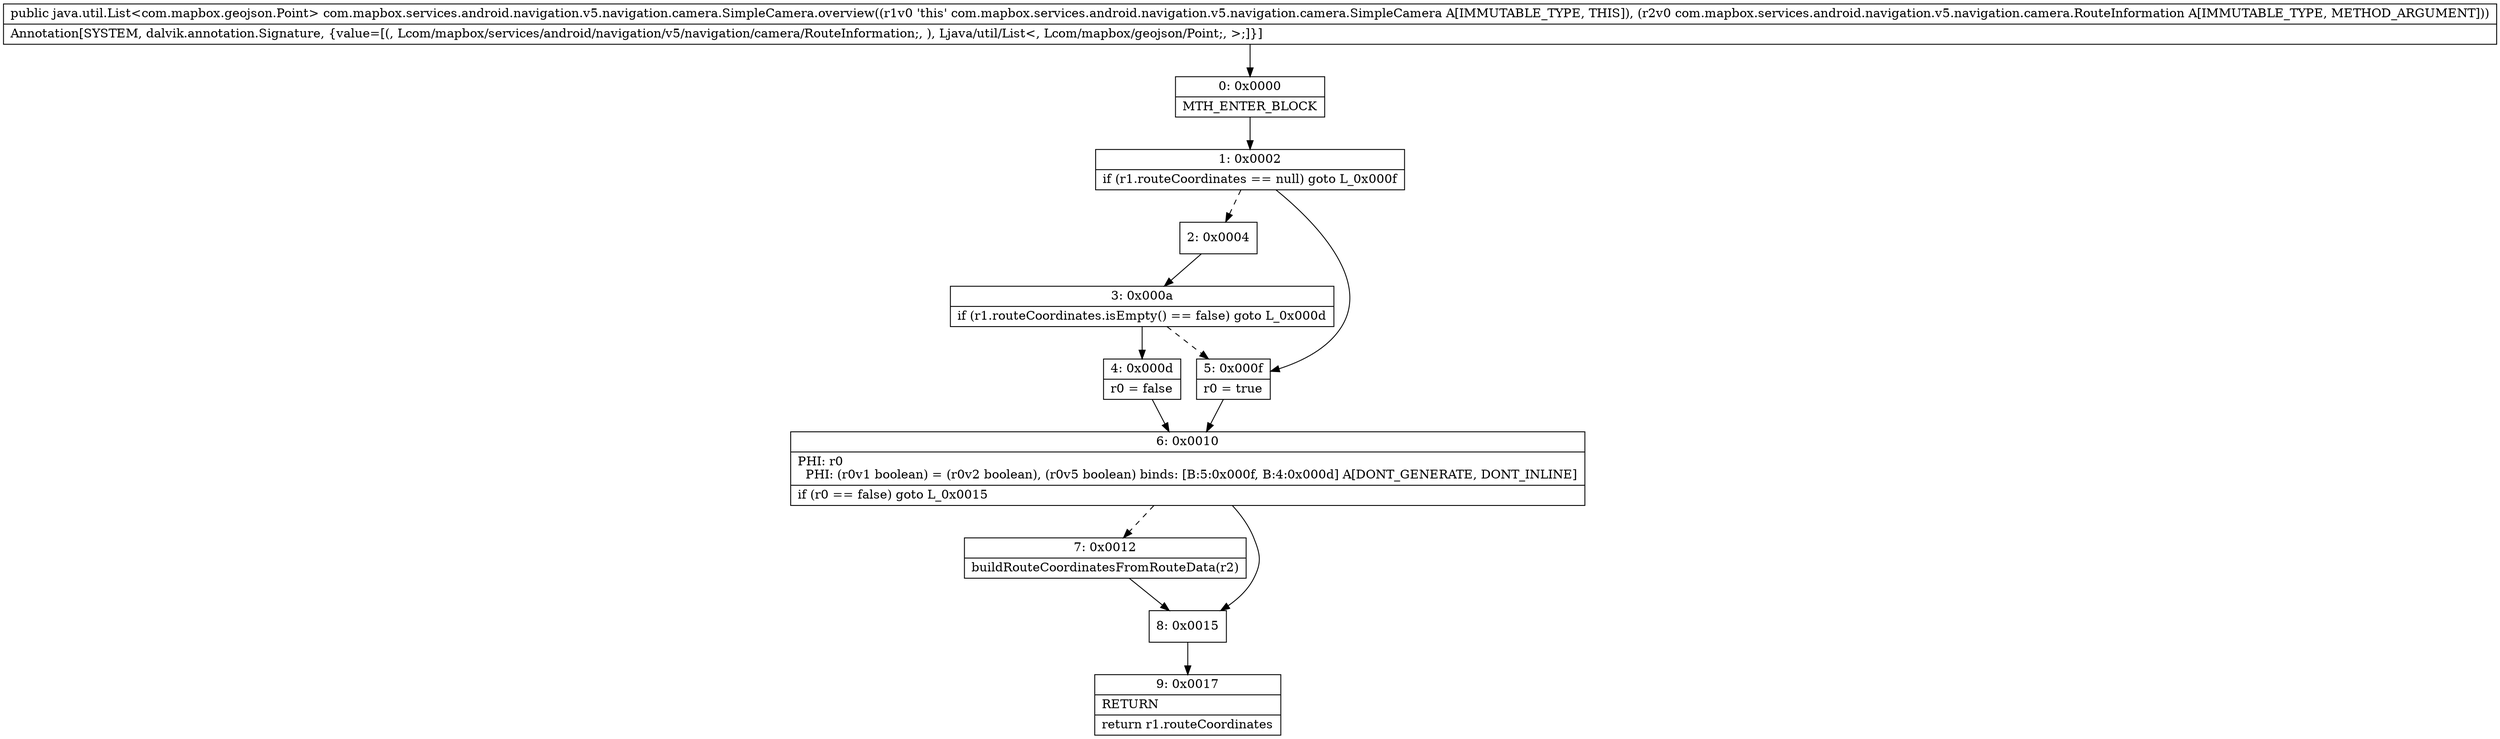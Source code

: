 digraph "CFG forcom.mapbox.services.android.navigation.v5.navigation.camera.SimpleCamera.overview(Lcom\/mapbox\/services\/android\/navigation\/v5\/navigation\/camera\/RouteInformation;)Ljava\/util\/List;" {
Node_0 [shape=record,label="{0\:\ 0x0000|MTH_ENTER_BLOCK\l}"];
Node_1 [shape=record,label="{1\:\ 0x0002|if (r1.routeCoordinates == null) goto L_0x000f\l}"];
Node_2 [shape=record,label="{2\:\ 0x0004}"];
Node_3 [shape=record,label="{3\:\ 0x000a|if (r1.routeCoordinates.isEmpty() == false) goto L_0x000d\l}"];
Node_4 [shape=record,label="{4\:\ 0x000d|r0 = false\l}"];
Node_5 [shape=record,label="{5\:\ 0x000f|r0 = true\l}"];
Node_6 [shape=record,label="{6\:\ 0x0010|PHI: r0 \l  PHI: (r0v1 boolean) = (r0v2 boolean), (r0v5 boolean) binds: [B:5:0x000f, B:4:0x000d] A[DONT_GENERATE, DONT_INLINE]\l|if (r0 == false) goto L_0x0015\l}"];
Node_7 [shape=record,label="{7\:\ 0x0012|buildRouteCoordinatesFromRouteData(r2)\l}"];
Node_8 [shape=record,label="{8\:\ 0x0015}"];
Node_9 [shape=record,label="{9\:\ 0x0017|RETURN\l|return r1.routeCoordinates\l}"];
MethodNode[shape=record,label="{public java.util.List\<com.mapbox.geojson.Point\> com.mapbox.services.android.navigation.v5.navigation.camera.SimpleCamera.overview((r1v0 'this' com.mapbox.services.android.navigation.v5.navigation.camera.SimpleCamera A[IMMUTABLE_TYPE, THIS]), (r2v0 com.mapbox.services.android.navigation.v5.navigation.camera.RouteInformation A[IMMUTABLE_TYPE, METHOD_ARGUMENT]))  | Annotation[SYSTEM, dalvik.annotation.Signature, \{value=[(, Lcom\/mapbox\/services\/android\/navigation\/v5\/navigation\/camera\/RouteInformation;, ), Ljava\/util\/List\<, Lcom\/mapbox\/geojson\/Point;, \>;]\}]\l}"];
MethodNode -> Node_0;
Node_0 -> Node_1;
Node_1 -> Node_2[style=dashed];
Node_1 -> Node_5;
Node_2 -> Node_3;
Node_3 -> Node_4;
Node_3 -> Node_5[style=dashed];
Node_4 -> Node_6;
Node_5 -> Node_6;
Node_6 -> Node_7[style=dashed];
Node_6 -> Node_8;
Node_7 -> Node_8;
Node_8 -> Node_9;
}

